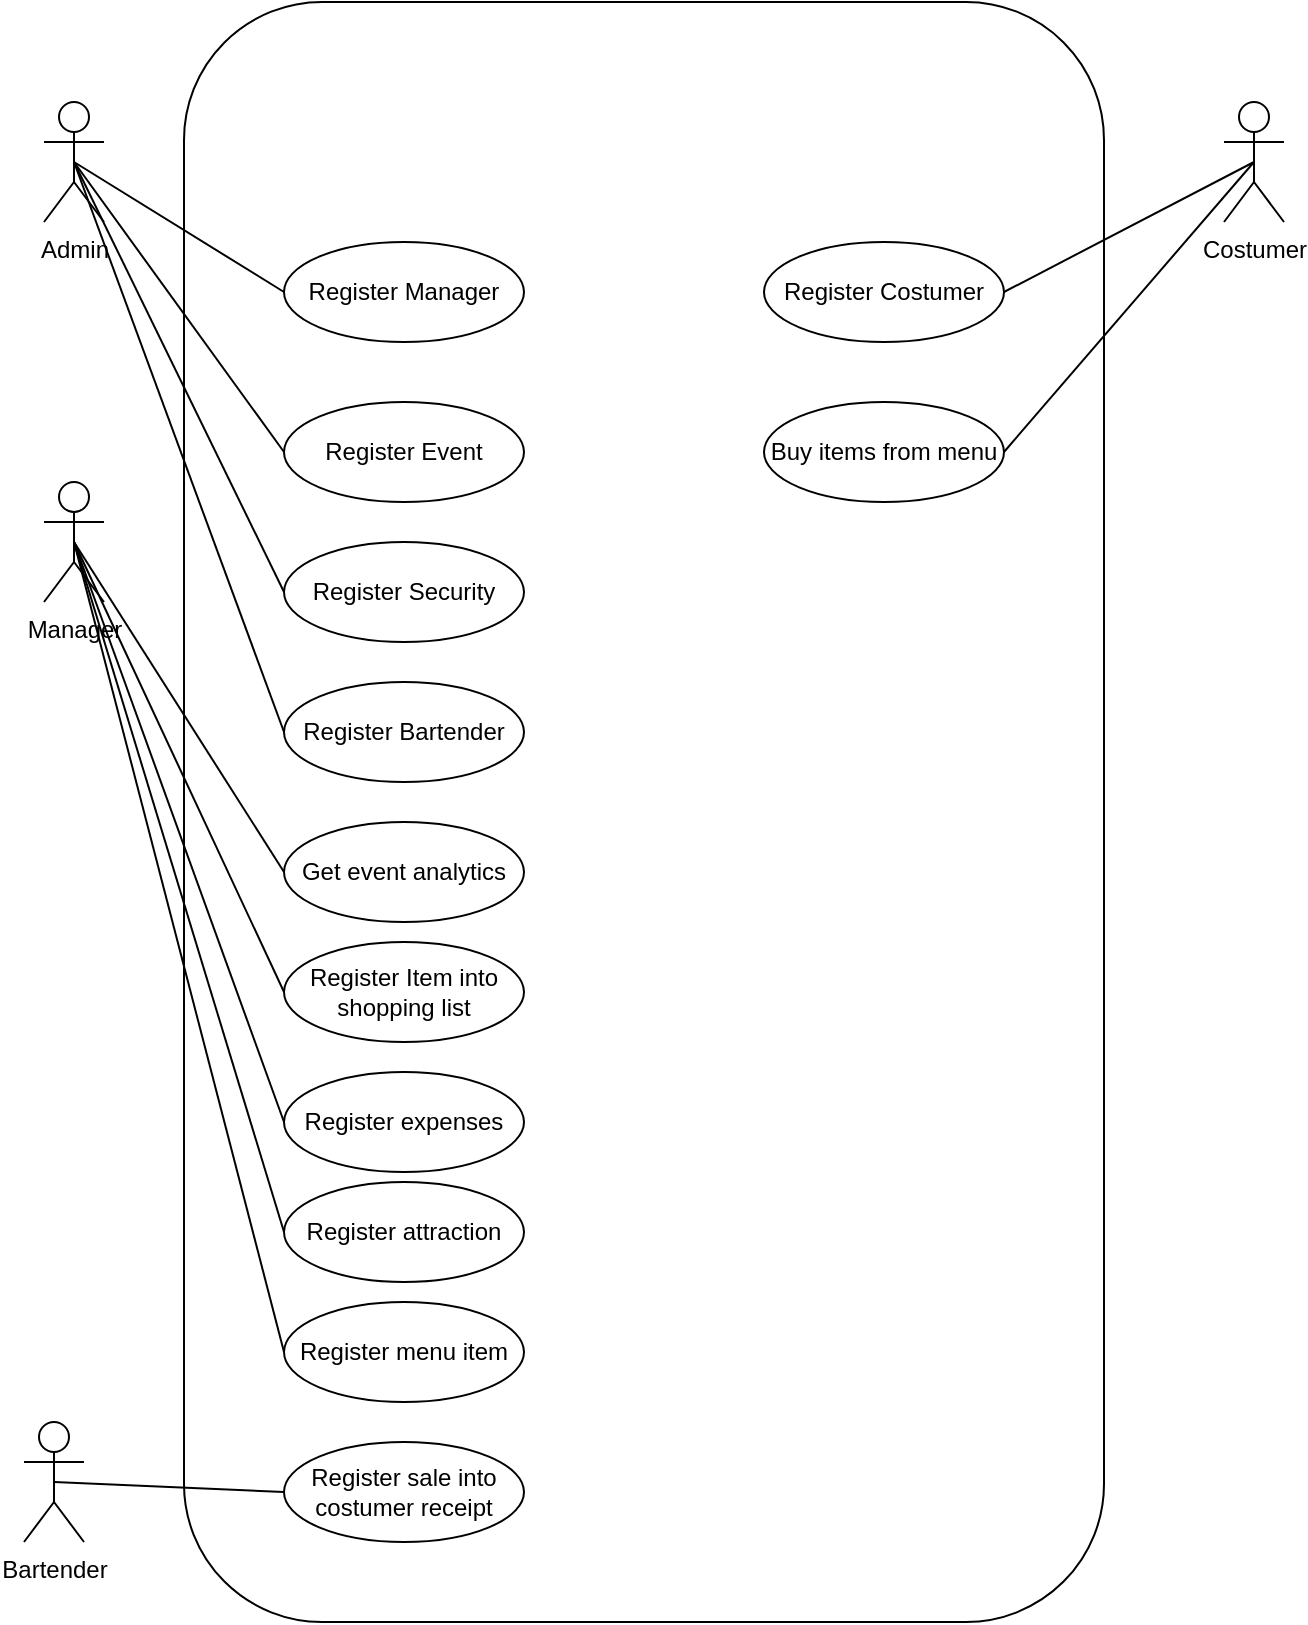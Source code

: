 <mxfile version="27.2.0">
  <diagram name="Page-1" id="f5j4IdUzGsH9WSDGuBpm">
    <mxGraphModel dx="909" dy="1611" grid="1" gridSize="10" guides="1" tooltips="1" connect="1" arrows="1" fold="1" page="1" pageScale="1" pageWidth="850" pageHeight="1100" math="0" shadow="0">
      <root>
        <mxCell id="0" />
        <mxCell id="1" parent="0" />
        <mxCell id="A2U2XuVipRw1U0r7mwgb-1" value="" style="rounded=1;whiteSpace=wrap;html=1;" parent="1" vertex="1">
          <mxGeometry x="160" y="-70" width="460" height="810" as="geometry" />
        </mxCell>
        <mxCell id="A2U2XuVipRw1U0r7mwgb-2" value="Admin" style="shape=umlActor;verticalLabelPosition=bottom;verticalAlign=top;html=1;outlineConnect=0;" parent="1" vertex="1">
          <mxGeometry x="90" y="-20" width="30" height="60" as="geometry" />
        </mxCell>
        <mxCell id="A2U2XuVipRw1U0r7mwgb-3" value="Manager" style="shape=umlActor;verticalLabelPosition=bottom;verticalAlign=top;html=1;outlineConnect=0;" parent="1" vertex="1">
          <mxGeometry x="90" y="170" width="30" height="60" as="geometry" />
        </mxCell>
        <mxCell id="A2U2XuVipRw1U0r7mwgb-4" value="Bartender" style="shape=umlActor;verticalLabelPosition=bottom;verticalAlign=top;html=1;outlineConnect=0;" parent="1" vertex="1">
          <mxGeometry x="80" y="640" width="30" height="60" as="geometry" />
        </mxCell>
        <mxCell id="A2U2XuVipRw1U0r7mwgb-5" value="Costumer" style="shape=umlActor;verticalLabelPosition=bottom;verticalAlign=top;html=1;outlineConnect=0;" parent="1" vertex="1">
          <mxGeometry x="680" y="-20" width="30" height="60" as="geometry" />
        </mxCell>
        <mxCell id="A2U2XuVipRw1U0r7mwgb-6" value="Register Manager" style="ellipse;whiteSpace=wrap;html=1;" parent="1" vertex="1">
          <mxGeometry x="210" y="50" width="120" height="50" as="geometry" />
        </mxCell>
        <mxCell id="A2U2XuVipRw1U0r7mwgb-7" value="Register Bartender" style="ellipse;whiteSpace=wrap;html=1;" parent="1" vertex="1">
          <mxGeometry x="210" y="270" width="120" height="50" as="geometry" />
        </mxCell>
        <mxCell id="A2U2XuVipRw1U0r7mwgb-8" value="Register Security" style="ellipse;whiteSpace=wrap;html=1;" parent="1" vertex="1">
          <mxGeometry x="210" y="200" width="120" height="50" as="geometry" />
        </mxCell>
        <mxCell id="A2U2XuVipRw1U0r7mwgb-9" value="Register Event" style="ellipse;whiteSpace=wrap;html=1;" parent="1" vertex="1">
          <mxGeometry x="210" y="130" width="120" height="50" as="geometry" />
        </mxCell>
        <mxCell id="A2U2XuVipRw1U0r7mwgb-10" value="Register Costumer" style="ellipse;whiteSpace=wrap;html=1;" parent="1" vertex="1">
          <mxGeometry x="450" y="50" width="120" height="50" as="geometry" />
        </mxCell>
        <mxCell id="A2U2XuVipRw1U0r7mwgb-11" value="Get event analytics" style="ellipse;whiteSpace=wrap;html=1;" parent="1" vertex="1">
          <mxGeometry x="210" y="340" width="120" height="50" as="geometry" />
        </mxCell>
        <mxCell id="A2U2XuVipRw1U0r7mwgb-12" value="Register sale into costumer receipt" style="ellipse;whiteSpace=wrap;html=1;" parent="1" vertex="1">
          <mxGeometry x="210" y="650" width="120" height="50" as="geometry" />
        </mxCell>
        <mxCell id="A2U2XuVipRw1U0r7mwgb-14" value="Register Item into shopping list" style="ellipse;whiteSpace=wrap;html=1;" parent="1" vertex="1">
          <mxGeometry x="210" y="400" width="120" height="50" as="geometry" />
        </mxCell>
        <mxCell id="A2U2XuVipRw1U0r7mwgb-15" value="Register expenses" style="ellipse;whiteSpace=wrap;html=1;" parent="1" vertex="1">
          <mxGeometry x="210" y="465" width="120" height="50" as="geometry" />
        </mxCell>
        <mxCell id="A2U2XuVipRw1U0r7mwgb-17" value="Register attraction" style="ellipse;whiteSpace=wrap;html=1;" parent="1" vertex="1">
          <mxGeometry x="210" y="520" width="120" height="50" as="geometry" />
        </mxCell>
        <mxCell id="A2U2XuVipRw1U0r7mwgb-18" style="edgeStyle=orthogonalEdgeStyle;rounded=0;orthogonalLoop=1;jettySize=auto;html=1;exitX=0.5;exitY=1;exitDx=0;exitDy=0;" parent="1" source="A2U2XuVipRw1U0r7mwgb-11" target="A2U2XuVipRw1U0r7mwgb-11" edge="1">
          <mxGeometry relative="1" as="geometry" />
        </mxCell>
        <mxCell id="A2U2XuVipRw1U0r7mwgb-19" value="" style="endArrow=none;html=1;rounded=0;exitX=0.5;exitY=0.5;exitDx=0;exitDy=0;exitPerimeter=0;entryX=0;entryY=0.5;entryDx=0;entryDy=0;" parent="1" source="A2U2XuVipRw1U0r7mwgb-2" target="A2U2XuVipRw1U0r7mwgb-6" edge="1">
          <mxGeometry width="50" height="50" relative="1" as="geometry">
            <mxPoint x="140" y="350" as="sourcePoint" />
            <mxPoint x="190" y="300" as="targetPoint" />
          </mxGeometry>
        </mxCell>
        <mxCell id="A2U2XuVipRw1U0r7mwgb-20" value="" style="endArrow=none;html=1;rounded=0;exitX=0.5;exitY=0.5;exitDx=0;exitDy=0;exitPerimeter=0;entryX=0;entryY=0.5;entryDx=0;entryDy=0;" parent="1" source="A2U2XuVipRw1U0r7mwgb-2" target="A2U2XuVipRw1U0r7mwgb-9" edge="1">
          <mxGeometry width="50" height="50" relative="1" as="geometry">
            <mxPoint x="75" y="30" as="sourcePoint" />
            <mxPoint x="160" y="320" as="targetPoint" />
          </mxGeometry>
        </mxCell>
        <mxCell id="A2U2XuVipRw1U0r7mwgb-21" value="" style="endArrow=none;html=1;rounded=0;exitX=0.5;exitY=0.5;exitDx=0;exitDy=0;exitPerimeter=0;entryX=0;entryY=0.5;entryDx=0;entryDy=0;" parent="1" source="A2U2XuVipRw1U0r7mwgb-2" target="A2U2XuVipRw1U0r7mwgb-8" edge="1">
          <mxGeometry width="50" height="50" relative="1" as="geometry">
            <mxPoint x="90" y="440" as="sourcePoint" />
            <mxPoint x="140" y="390" as="targetPoint" />
          </mxGeometry>
        </mxCell>
        <mxCell id="A2U2XuVipRw1U0r7mwgb-22" value="" style="endArrow=none;html=1;rounded=0;exitX=0.5;exitY=0.5;exitDx=0;exitDy=0;exitPerimeter=0;entryX=0;entryY=0.5;entryDx=0;entryDy=0;" parent="1" source="A2U2XuVipRw1U0r7mwgb-2" target="A2U2XuVipRw1U0r7mwgb-7" edge="1">
          <mxGeometry width="50" height="50" relative="1" as="geometry">
            <mxPoint x="70" y="450" as="sourcePoint" />
            <mxPoint x="120" y="400" as="targetPoint" />
          </mxGeometry>
        </mxCell>
        <mxCell id="A2U2XuVipRw1U0r7mwgb-23" value="" style="endArrow=none;html=1;rounded=0;exitX=0.5;exitY=0.5;exitDx=0;exitDy=0;exitPerimeter=0;entryX=0;entryY=0.5;entryDx=0;entryDy=0;" parent="1" source="A2U2XuVipRw1U0r7mwgb-3" target="A2U2XuVipRw1U0r7mwgb-11" edge="1">
          <mxGeometry width="50" height="50" relative="1" as="geometry">
            <mxPoint x="105" y="230" as="sourcePoint" />
            <mxPoint x="20" y="610" as="targetPoint" />
          </mxGeometry>
        </mxCell>
        <mxCell id="A2U2XuVipRw1U0r7mwgb-24" value="" style="endArrow=none;html=1;rounded=0;exitX=0.5;exitY=0.5;exitDx=0;exitDy=0;exitPerimeter=0;entryX=0;entryY=0.5;entryDx=0;entryDy=0;" parent="1" source="A2U2XuVipRw1U0r7mwgb-3" target="A2U2XuVipRw1U0r7mwgb-14" edge="1">
          <mxGeometry width="50" height="50" relative="1" as="geometry">
            <mxPoint x="140" y="310" as="sourcePoint" />
            <mxPoint x="245" y="475" as="targetPoint" />
          </mxGeometry>
        </mxCell>
        <mxCell id="A2U2XuVipRw1U0r7mwgb-25" value="" style="endArrow=none;html=1;rounded=0;exitX=0.5;exitY=0.5;exitDx=0;exitDy=0;exitPerimeter=0;entryX=0;entryY=0.5;entryDx=0;entryDy=0;" parent="1" source="A2U2XuVipRw1U0r7mwgb-3" target="A2U2XuVipRw1U0r7mwgb-15" edge="1">
          <mxGeometry width="50" height="50" relative="1" as="geometry">
            <mxPoint x="40" y="420" as="sourcePoint" />
            <mxPoint x="145" y="585" as="targetPoint" />
          </mxGeometry>
        </mxCell>
        <mxCell id="A2U2XuVipRw1U0r7mwgb-26" value="" style="endArrow=none;html=1;rounded=0;entryX=0;entryY=0.5;entryDx=0;entryDy=0;exitX=0.5;exitY=0.5;exitDx=0;exitDy=0;exitPerimeter=0;" parent="1" source="A2U2XuVipRw1U0r7mwgb-3" target="A2U2XuVipRw1U0r7mwgb-17" edge="1">
          <mxGeometry width="50" height="50" relative="1" as="geometry">
            <mxPoint x="100" y="290" as="sourcePoint" />
            <mxPoint x="275" y="720" as="targetPoint" />
          </mxGeometry>
        </mxCell>
        <mxCell id="A2U2XuVipRw1U0r7mwgb-27" value="" style="endArrow=none;html=1;rounded=0;entryX=0;entryY=0.5;entryDx=0;entryDy=0;exitX=0.5;exitY=0.5;exitDx=0;exitDy=0;exitPerimeter=0;" parent="1" source="A2U2XuVipRw1U0r7mwgb-4" target="A2U2XuVipRw1U0r7mwgb-12" edge="1">
          <mxGeometry width="50" height="50" relative="1" as="geometry">
            <mxPoint x="280" y="820" as="sourcePoint" />
            <mxPoint x="330" y="770" as="targetPoint" />
          </mxGeometry>
        </mxCell>
        <mxCell id="A2U2XuVipRw1U0r7mwgb-28" value="Buy items from menu" style="ellipse;whiteSpace=wrap;html=1;" parent="1" vertex="1">
          <mxGeometry x="450" y="130" width="120" height="50" as="geometry" />
        </mxCell>
        <mxCell id="A2U2XuVipRw1U0r7mwgb-29" value="Register menu item" style="ellipse;whiteSpace=wrap;html=1;" parent="1" vertex="1">
          <mxGeometry x="210" y="580" width="120" height="50" as="geometry" />
        </mxCell>
        <mxCell id="A2U2XuVipRw1U0r7mwgb-30" value="" style="endArrow=none;html=1;rounded=0;exitX=0.5;exitY=0.5;exitDx=0;exitDy=0;exitPerimeter=0;entryX=0;entryY=0.5;entryDx=0;entryDy=0;" parent="1" source="A2U2XuVipRw1U0r7mwgb-3" target="A2U2XuVipRw1U0r7mwgb-29" edge="1">
          <mxGeometry width="50" height="50" relative="1" as="geometry">
            <mxPoint x="170" y="430" as="sourcePoint" />
            <mxPoint x="220" y="380" as="targetPoint" />
          </mxGeometry>
        </mxCell>
        <mxCell id="A2U2XuVipRw1U0r7mwgb-31" value="" style="endArrow=none;html=1;rounded=0;entryX=0.5;entryY=0.5;entryDx=0;entryDy=0;entryPerimeter=0;exitX=1;exitY=0.5;exitDx=0;exitDy=0;" parent="1" source="A2U2XuVipRw1U0r7mwgb-10" target="A2U2XuVipRw1U0r7mwgb-5" edge="1">
          <mxGeometry width="50" height="50" relative="1" as="geometry">
            <mxPoint x="720" y="210" as="sourcePoint" />
            <mxPoint x="770" y="160" as="targetPoint" />
          </mxGeometry>
        </mxCell>
        <mxCell id="A2U2XuVipRw1U0r7mwgb-32" value="" style="endArrow=none;html=1;rounded=0;exitX=1;exitY=0.5;exitDx=0;exitDy=0;entryX=0.5;entryY=0.5;entryDx=0;entryDy=0;entryPerimeter=0;" parent="1" source="A2U2XuVipRw1U0r7mwgb-28" target="A2U2XuVipRw1U0r7mwgb-5" edge="1">
          <mxGeometry width="50" height="50" relative="1" as="geometry">
            <mxPoint x="720" y="260" as="sourcePoint" />
            <mxPoint x="770" y="210" as="targetPoint" />
          </mxGeometry>
        </mxCell>
      </root>
    </mxGraphModel>
  </diagram>
</mxfile>
